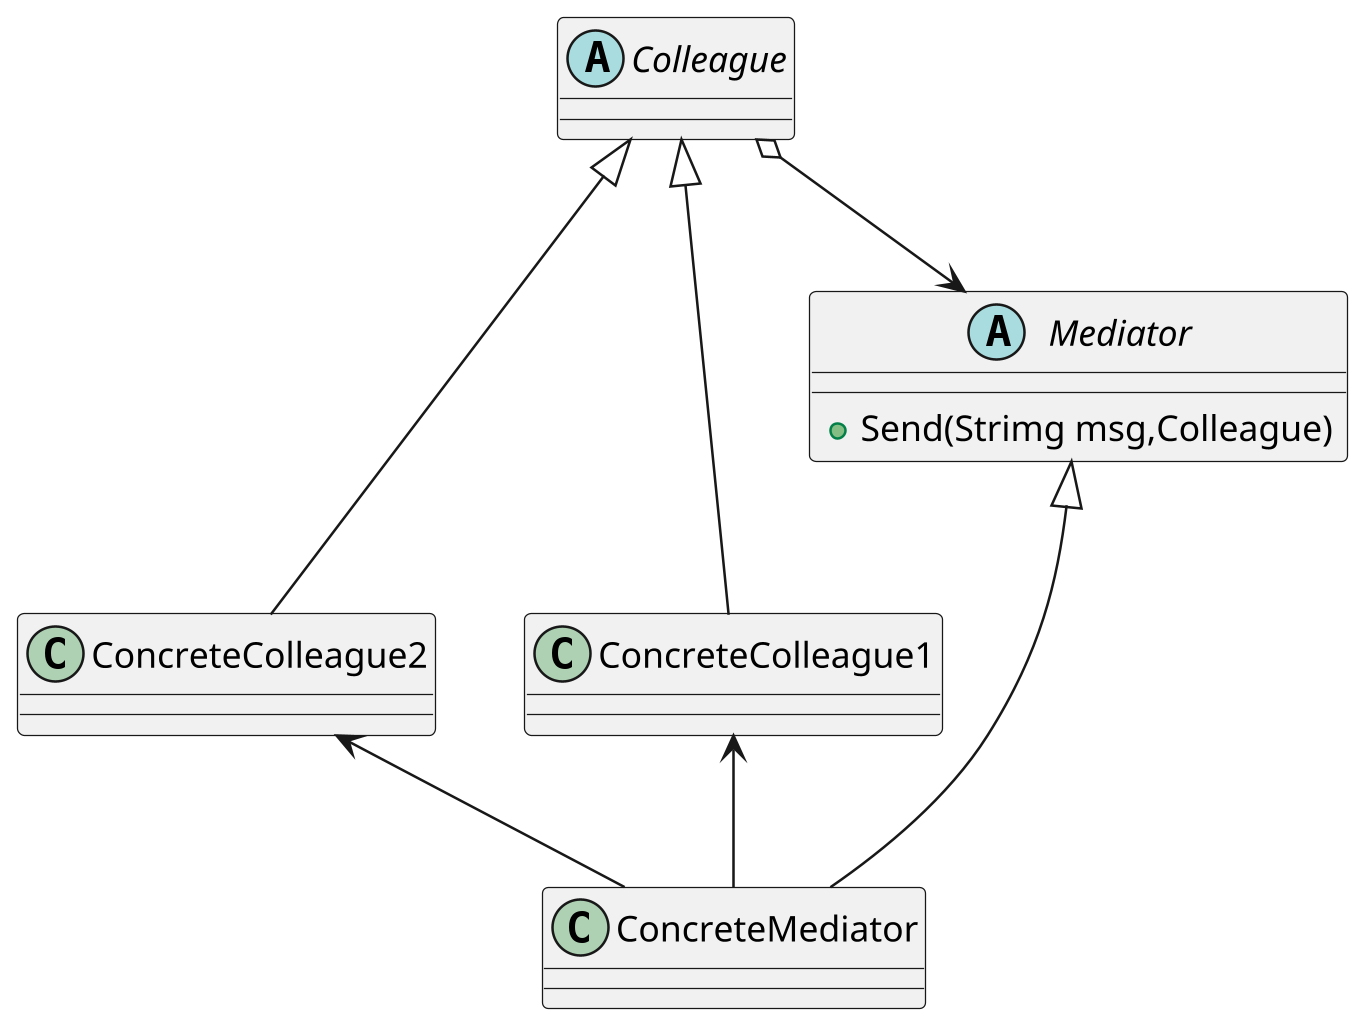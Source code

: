 @startuml
scale 1024 height
abstract Mediator{
+Send(Strimg msg,Colleague)
}
ConcreteMediator-up--|>Mediator
abstract Colleague
Colleague o->Mediator
ConcreteColleague1-up--|>Colleague
ConcreteColleague2-up--|>Colleague
ConcreteMediator-up->ConcreteColleague1
ConcreteMediator-up->ConcreteColleague2
@enduml